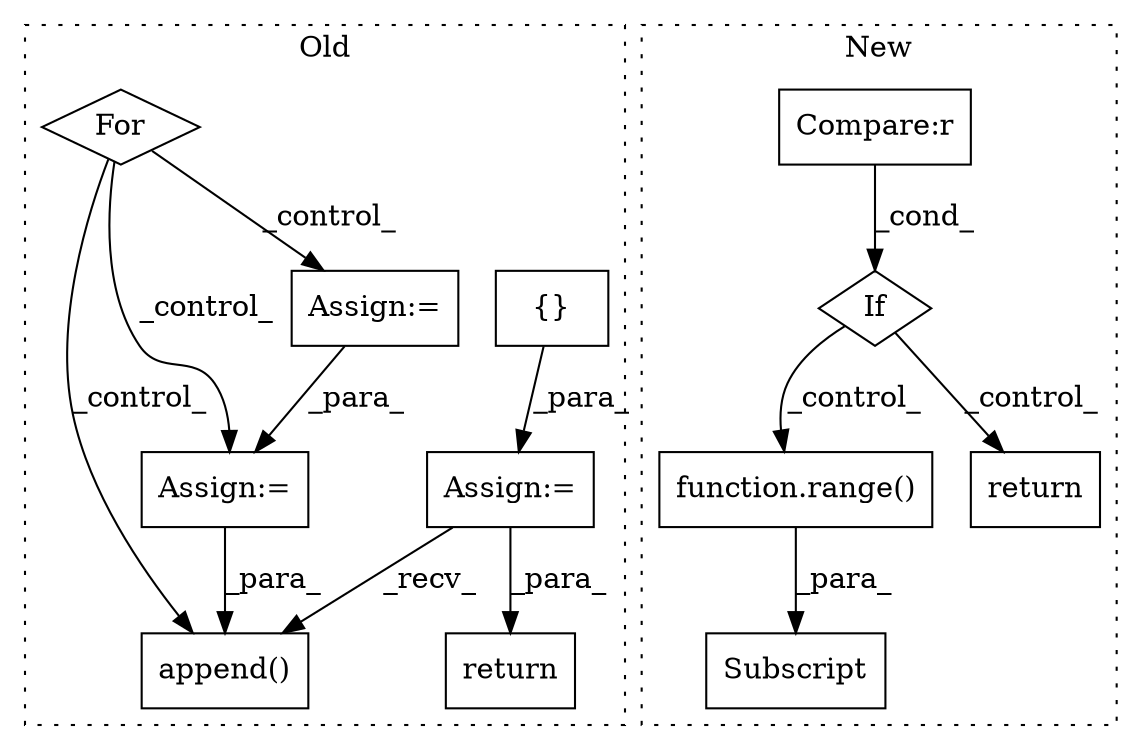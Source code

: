 digraph G {
subgraph cluster0 {
1 [label="append()" a="75" s="3828,3860" l="27,1" shape="box"];
3 [label="{}" a="59" s="3034,3034" l="2,1" shape="box"];
4 [label="Assign:=" a="68" s="3031" l="3" shape="box"];
5 [label="For" a="107" s="3041,3112" l="4,10" shape="diamond"];
6 [label="Assign:=" a="68" s="3773" l="3" shape="box"];
7 [label="Assign:=" a="68" s="3336" l="3" shape="box"];
8 [label="return" a="93" s="3964" l="7" shape="box"];
label = "Old";
style="dotted";
}
subgraph cluster1 {
2 [label="Subscript" a="63" s="4395,0" l="13,0" shape="box"];
9 [label="function.range()" a="75" s="4425,4440" l="6,1" shape="box"];
10 [label="If" a="96" s="4266" l="3" shape="diamond"];
11 [label="Compare:r" a="40" s="4287" l="29" shape="box"];
12 [label="return" a="93" s="4326" l="7" shape="box"];
label = "New";
style="dotted";
}
3 -> 4 [label="_para_"];
4 -> 1 [label="_recv_"];
4 -> 8 [label="_para_"];
5 -> 7 [label="_control_"];
5 -> 6 [label="_control_"];
5 -> 1 [label="_control_"];
6 -> 1 [label="_para_"];
7 -> 6 [label="_para_"];
9 -> 2 [label="_para_"];
10 -> 12 [label="_control_"];
10 -> 9 [label="_control_"];
11 -> 10 [label="_cond_"];
}